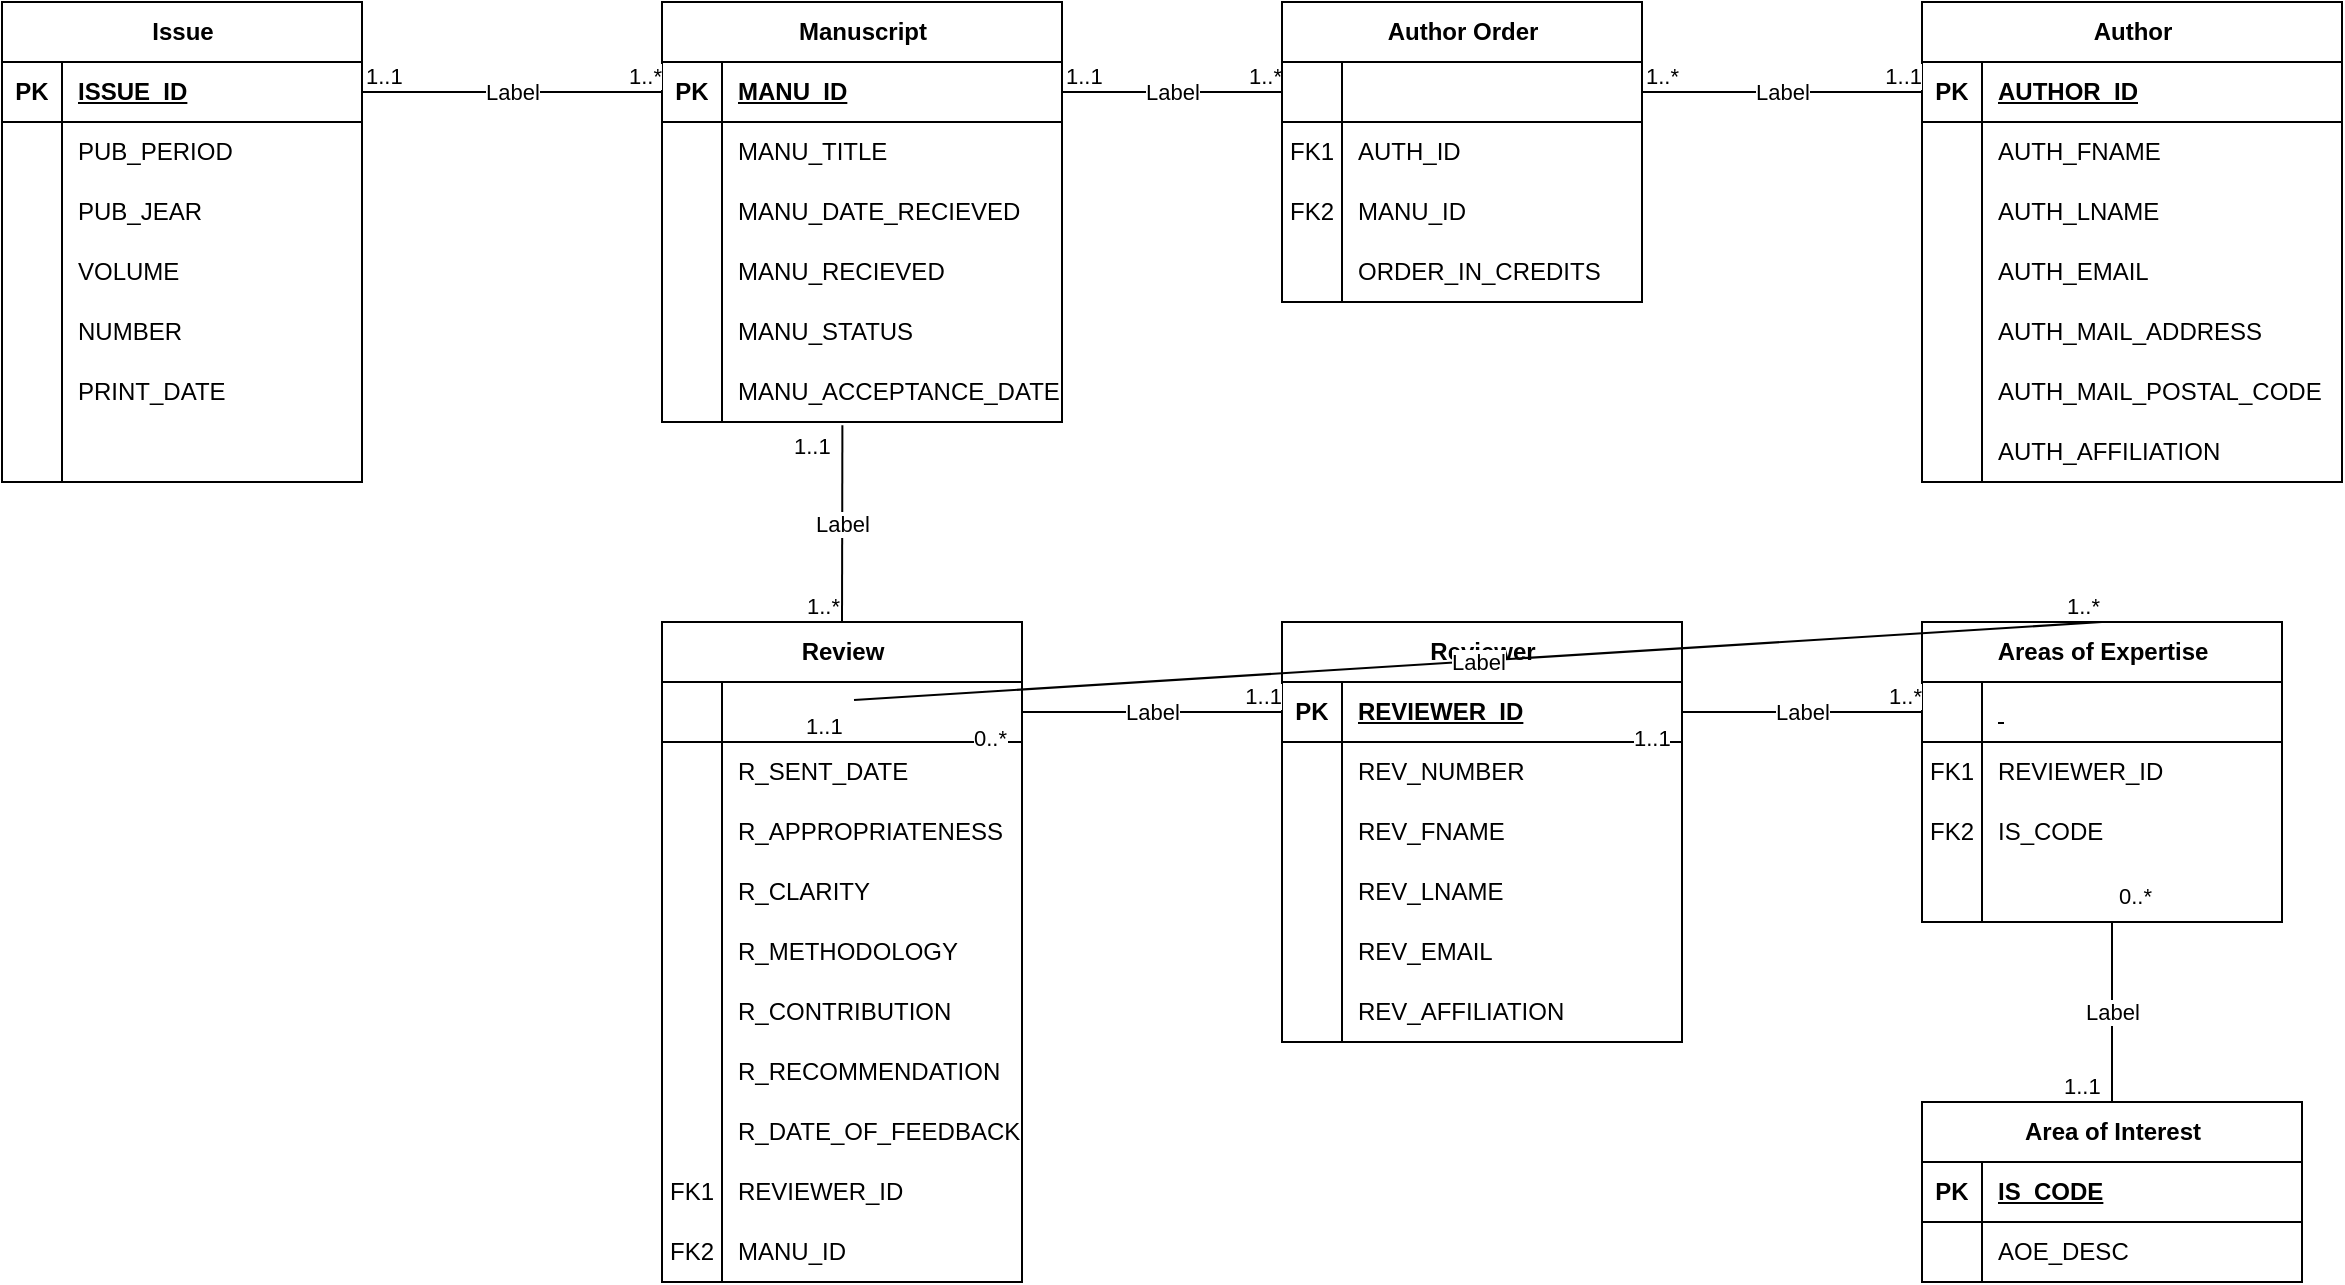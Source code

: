 <mxfile version="26.1.0">
  <diagram name="Page-1" id="kIOpSv5KcXJlwnvl98vA">
    <mxGraphModel dx="2764" dy="1142" grid="1" gridSize="10" guides="1" tooltips="1" connect="1" arrows="1" fold="1" page="1" pageScale="1" pageWidth="827" pageHeight="1169" math="0" shadow="0">
      <root>
        <mxCell id="0" />
        <mxCell id="1" parent="0" />
        <mxCell id="iVJdHyUUL9fvG7NTGz0A-1" value="" style="endArrow=none;html=1;rounded=0;exitX=1;exitY=0.5;exitDx=0;exitDy=0;startFill=0;entryX=0;entryY=0.5;entryDx=0;entryDy=0;" edge="1" parent="1" source="iVJdHyUUL9fvG7NTGz0A-6" target="iVJdHyUUL9fvG7NTGz0A-54">
          <mxGeometry relative="1" as="geometry">
            <mxPoint x="210" y="450" as="sourcePoint" />
            <mxPoint x="350" y="190" as="targetPoint" />
          </mxGeometry>
        </mxCell>
        <mxCell id="iVJdHyUUL9fvG7NTGz0A-2" value="Label" style="edgeLabel;resizable=0;html=1;;align=center;verticalAlign=middle;" connectable="0" vertex="1" parent="iVJdHyUUL9fvG7NTGz0A-1">
          <mxGeometry relative="1" as="geometry" />
        </mxCell>
        <mxCell id="iVJdHyUUL9fvG7NTGz0A-3" value="1..1" style="edgeLabel;resizable=0;html=1;;align=left;verticalAlign=bottom;" connectable="0" vertex="1" parent="iVJdHyUUL9fvG7NTGz0A-1">
          <mxGeometry x="-1" relative="1" as="geometry" />
        </mxCell>
        <mxCell id="iVJdHyUUL9fvG7NTGz0A-4" value="1..*" style="edgeLabel;resizable=0;html=1;;align=right;verticalAlign=bottom;" connectable="0" vertex="1" parent="iVJdHyUUL9fvG7NTGz0A-1">
          <mxGeometry x="1" relative="1" as="geometry" />
        </mxCell>
        <mxCell id="iVJdHyUUL9fvG7NTGz0A-5" value="Manuscript" style="shape=table;startSize=30;container=1;collapsible=1;childLayout=tableLayout;fixedRows=1;rowLines=0;fontStyle=1;align=center;resizeLast=1;html=1;" vertex="1" parent="1">
          <mxGeometry x="50" y="10" width="200" height="210" as="geometry" />
        </mxCell>
        <mxCell id="iVJdHyUUL9fvG7NTGz0A-6" value="" style="shape=tableRow;horizontal=0;startSize=0;swimlaneHead=0;swimlaneBody=0;fillColor=none;collapsible=0;dropTarget=0;points=[[0,0.5],[1,0.5]];portConstraint=eastwest;top=0;left=0;right=0;bottom=1;" vertex="1" parent="iVJdHyUUL9fvG7NTGz0A-5">
          <mxGeometry y="30" width="200" height="30" as="geometry" />
        </mxCell>
        <mxCell id="iVJdHyUUL9fvG7NTGz0A-7" value="PK" style="shape=partialRectangle;connectable=0;fillColor=none;top=0;left=0;bottom=0;right=0;fontStyle=1;overflow=hidden;whiteSpace=wrap;html=1;" vertex="1" parent="iVJdHyUUL9fvG7NTGz0A-6">
          <mxGeometry width="30" height="30" as="geometry">
            <mxRectangle width="30" height="30" as="alternateBounds" />
          </mxGeometry>
        </mxCell>
        <mxCell id="iVJdHyUUL9fvG7NTGz0A-8" value="MANU_ID" style="shape=partialRectangle;connectable=0;fillColor=none;top=0;left=0;bottom=0;right=0;align=left;spacingLeft=6;fontStyle=5;overflow=hidden;whiteSpace=wrap;html=1;" vertex="1" parent="iVJdHyUUL9fvG7NTGz0A-6">
          <mxGeometry x="30" width="170" height="30" as="geometry">
            <mxRectangle width="170" height="30" as="alternateBounds" />
          </mxGeometry>
        </mxCell>
        <mxCell id="iVJdHyUUL9fvG7NTGz0A-9" value="" style="shape=tableRow;horizontal=0;startSize=0;swimlaneHead=0;swimlaneBody=0;fillColor=none;collapsible=0;dropTarget=0;points=[[0,0.5],[1,0.5]];portConstraint=eastwest;top=0;left=0;right=0;bottom=0;" vertex="1" parent="iVJdHyUUL9fvG7NTGz0A-5">
          <mxGeometry y="60" width="200" height="30" as="geometry" />
        </mxCell>
        <mxCell id="iVJdHyUUL9fvG7NTGz0A-10" value="" style="shape=partialRectangle;connectable=0;fillColor=none;top=0;left=0;bottom=0;right=0;editable=1;overflow=hidden;whiteSpace=wrap;html=1;" vertex="1" parent="iVJdHyUUL9fvG7NTGz0A-9">
          <mxGeometry width="30" height="30" as="geometry">
            <mxRectangle width="30" height="30" as="alternateBounds" />
          </mxGeometry>
        </mxCell>
        <mxCell id="iVJdHyUUL9fvG7NTGz0A-11" value="MANU_TITLE" style="shape=partialRectangle;connectable=0;fillColor=none;top=0;left=0;bottom=0;right=0;align=left;spacingLeft=6;overflow=hidden;whiteSpace=wrap;html=1;" vertex="1" parent="iVJdHyUUL9fvG7NTGz0A-9">
          <mxGeometry x="30" width="170" height="30" as="geometry">
            <mxRectangle width="170" height="30" as="alternateBounds" />
          </mxGeometry>
        </mxCell>
        <mxCell id="iVJdHyUUL9fvG7NTGz0A-12" value="" style="shape=tableRow;horizontal=0;startSize=0;swimlaneHead=0;swimlaneBody=0;fillColor=none;collapsible=0;dropTarget=0;points=[[0,0.5],[1,0.5]];portConstraint=eastwest;top=0;left=0;right=0;bottom=0;" vertex="1" parent="iVJdHyUUL9fvG7NTGz0A-5">
          <mxGeometry y="90" width="200" height="30" as="geometry" />
        </mxCell>
        <mxCell id="iVJdHyUUL9fvG7NTGz0A-13" value="" style="shape=partialRectangle;connectable=0;fillColor=none;top=0;left=0;bottom=0;right=0;editable=1;overflow=hidden;whiteSpace=wrap;html=1;" vertex="1" parent="iVJdHyUUL9fvG7NTGz0A-12">
          <mxGeometry width="30" height="30" as="geometry">
            <mxRectangle width="30" height="30" as="alternateBounds" />
          </mxGeometry>
        </mxCell>
        <mxCell id="iVJdHyUUL9fvG7NTGz0A-14" value="MANU_DATE_RECIEVED" style="shape=partialRectangle;connectable=0;fillColor=none;top=0;left=0;bottom=0;right=0;align=left;spacingLeft=6;overflow=hidden;whiteSpace=wrap;html=1;" vertex="1" parent="iVJdHyUUL9fvG7NTGz0A-12">
          <mxGeometry x="30" width="170" height="30" as="geometry">
            <mxRectangle width="170" height="30" as="alternateBounds" />
          </mxGeometry>
        </mxCell>
        <mxCell id="iVJdHyUUL9fvG7NTGz0A-15" value="" style="shape=tableRow;horizontal=0;startSize=0;swimlaneHead=0;swimlaneBody=0;fillColor=none;collapsible=0;dropTarget=0;points=[[0,0.5],[1,0.5]];portConstraint=eastwest;top=0;left=0;right=0;bottom=0;" vertex="1" parent="iVJdHyUUL9fvG7NTGz0A-5">
          <mxGeometry y="120" width="200" height="30" as="geometry" />
        </mxCell>
        <mxCell id="iVJdHyUUL9fvG7NTGz0A-16" value="" style="shape=partialRectangle;connectable=0;fillColor=none;top=0;left=0;bottom=0;right=0;editable=1;overflow=hidden;whiteSpace=wrap;html=1;" vertex="1" parent="iVJdHyUUL9fvG7NTGz0A-15">
          <mxGeometry width="30" height="30" as="geometry">
            <mxRectangle width="30" height="30" as="alternateBounds" />
          </mxGeometry>
        </mxCell>
        <mxCell id="iVJdHyUUL9fvG7NTGz0A-17" value="MANU_RECIEVED" style="shape=partialRectangle;connectable=0;fillColor=none;top=0;left=0;bottom=0;right=0;align=left;spacingLeft=6;overflow=hidden;whiteSpace=wrap;html=1;" vertex="1" parent="iVJdHyUUL9fvG7NTGz0A-15">
          <mxGeometry x="30" width="170" height="30" as="geometry">
            <mxRectangle width="170" height="30" as="alternateBounds" />
          </mxGeometry>
        </mxCell>
        <mxCell id="iVJdHyUUL9fvG7NTGz0A-44" style="shape=tableRow;horizontal=0;startSize=0;swimlaneHead=0;swimlaneBody=0;fillColor=none;collapsible=0;dropTarget=0;points=[[0,0.5],[1,0.5]];portConstraint=eastwest;top=0;left=0;right=0;bottom=0;" vertex="1" parent="iVJdHyUUL9fvG7NTGz0A-5">
          <mxGeometry y="150" width="200" height="30" as="geometry" />
        </mxCell>
        <mxCell id="iVJdHyUUL9fvG7NTGz0A-45" style="shape=partialRectangle;connectable=0;fillColor=none;top=0;left=0;bottom=0;right=0;editable=1;overflow=hidden;whiteSpace=wrap;html=1;" vertex="1" parent="iVJdHyUUL9fvG7NTGz0A-44">
          <mxGeometry width="30" height="30" as="geometry">
            <mxRectangle width="30" height="30" as="alternateBounds" />
          </mxGeometry>
        </mxCell>
        <mxCell id="iVJdHyUUL9fvG7NTGz0A-46" value="MANU_STATUS" style="shape=partialRectangle;connectable=0;fillColor=none;top=0;left=0;bottom=0;right=0;align=left;spacingLeft=6;overflow=hidden;whiteSpace=wrap;html=1;" vertex="1" parent="iVJdHyUUL9fvG7NTGz0A-44">
          <mxGeometry x="30" width="170" height="30" as="geometry">
            <mxRectangle width="170" height="30" as="alternateBounds" />
          </mxGeometry>
        </mxCell>
        <mxCell id="iVJdHyUUL9fvG7NTGz0A-158" style="shape=tableRow;horizontal=0;startSize=0;swimlaneHead=0;swimlaneBody=0;fillColor=none;collapsible=0;dropTarget=0;points=[[0,0.5],[1,0.5]];portConstraint=eastwest;top=0;left=0;right=0;bottom=0;" vertex="1" parent="iVJdHyUUL9fvG7NTGz0A-5">
          <mxGeometry y="180" width="200" height="30" as="geometry" />
        </mxCell>
        <mxCell id="iVJdHyUUL9fvG7NTGz0A-159" style="shape=partialRectangle;connectable=0;fillColor=none;top=0;left=0;bottom=0;right=0;editable=1;overflow=hidden;whiteSpace=wrap;html=1;" vertex="1" parent="iVJdHyUUL9fvG7NTGz0A-158">
          <mxGeometry width="30" height="30" as="geometry">
            <mxRectangle width="30" height="30" as="alternateBounds" />
          </mxGeometry>
        </mxCell>
        <mxCell id="iVJdHyUUL9fvG7NTGz0A-160" value="MANU_ACCEPTANCE_DATE" style="shape=partialRectangle;connectable=0;fillColor=none;top=0;left=0;bottom=0;right=0;align=left;spacingLeft=6;overflow=hidden;whiteSpace=wrap;html=1;" vertex="1" parent="iVJdHyUUL9fvG7NTGz0A-158">
          <mxGeometry x="30" width="170" height="30" as="geometry">
            <mxRectangle width="170" height="30" as="alternateBounds" />
          </mxGeometry>
        </mxCell>
        <mxCell id="iVJdHyUUL9fvG7NTGz0A-18" value="Author" style="shape=table;startSize=30;container=1;collapsible=1;childLayout=tableLayout;fixedRows=1;rowLines=0;fontStyle=1;align=center;resizeLast=1;html=1;" vertex="1" parent="1">
          <mxGeometry x="680" y="10" width="210" height="240" as="geometry" />
        </mxCell>
        <mxCell id="iVJdHyUUL9fvG7NTGz0A-19" value="" style="shape=tableRow;horizontal=0;startSize=0;swimlaneHead=0;swimlaneBody=0;fillColor=none;collapsible=0;dropTarget=0;points=[[0,0.5],[1,0.5]];portConstraint=eastwest;top=0;left=0;right=0;bottom=1;" vertex="1" parent="iVJdHyUUL9fvG7NTGz0A-18">
          <mxGeometry y="30" width="210" height="30" as="geometry" />
        </mxCell>
        <mxCell id="iVJdHyUUL9fvG7NTGz0A-20" value="PK" style="shape=partialRectangle;connectable=0;fillColor=none;top=0;left=0;bottom=0;right=0;fontStyle=1;overflow=hidden;whiteSpace=wrap;html=1;" vertex="1" parent="iVJdHyUUL9fvG7NTGz0A-19">
          <mxGeometry width="30" height="30" as="geometry">
            <mxRectangle width="30" height="30" as="alternateBounds" />
          </mxGeometry>
        </mxCell>
        <mxCell id="iVJdHyUUL9fvG7NTGz0A-21" value="AUTHOR_ID" style="shape=partialRectangle;connectable=0;fillColor=none;top=0;left=0;bottom=0;right=0;align=left;spacingLeft=6;fontStyle=5;overflow=hidden;whiteSpace=wrap;html=1;" vertex="1" parent="iVJdHyUUL9fvG7NTGz0A-19">
          <mxGeometry x="30" width="180" height="30" as="geometry">
            <mxRectangle width="180" height="30" as="alternateBounds" />
          </mxGeometry>
        </mxCell>
        <mxCell id="iVJdHyUUL9fvG7NTGz0A-22" value="" style="shape=tableRow;horizontal=0;startSize=0;swimlaneHead=0;swimlaneBody=0;fillColor=none;collapsible=0;dropTarget=0;points=[[0,0.5],[1,0.5]];portConstraint=eastwest;top=0;left=0;right=0;bottom=0;" vertex="1" parent="iVJdHyUUL9fvG7NTGz0A-18">
          <mxGeometry y="60" width="210" height="30" as="geometry" />
        </mxCell>
        <mxCell id="iVJdHyUUL9fvG7NTGz0A-23" value="" style="shape=partialRectangle;connectable=0;fillColor=none;top=0;left=0;bottom=0;right=0;editable=1;overflow=hidden;whiteSpace=wrap;html=1;" vertex="1" parent="iVJdHyUUL9fvG7NTGz0A-22">
          <mxGeometry width="30" height="30" as="geometry">
            <mxRectangle width="30" height="30" as="alternateBounds" />
          </mxGeometry>
        </mxCell>
        <mxCell id="iVJdHyUUL9fvG7NTGz0A-24" value="AUTH_FNAME" style="shape=partialRectangle;connectable=0;fillColor=none;top=0;left=0;bottom=0;right=0;align=left;spacingLeft=6;overflow=hidden;whiteSpace=wrap;html=1;" vertex="1" parent="iVJdHyUUL9fvG7NTGz0A-22">
          <mxGeometry x="30" width="180" height="30" as="geometry">
            <mxRectangle width="180" height="30" as="alternateBounds" />
          </mxGeometry>
        </mxCell>
        <mxCell id="iVJdHyUUL9fvG7NTGz0A-25" value="" style="shape=tableRow;horizontal=0;startSize=0;swimlaneHead=0;swimlaneBody=0;fillColor=none;collapsible=0;dropTarget=0;points=[[0,0.5],[1,0.5]];portConstraint=eastwest;top=0;left=0;right=0;bottom=0;" vertex="1" parent="iVJdHyUUL9fvG7NTGz0A-18">
          <mxGeometry y="90" width="210" height="30" as="geometry" />
        </mxCell>
        <mxCell id="iVJdHyUUL9fvG7NTGz0A-26" value="" style="shape=partialRectangle;connectable=0;fillColor=none;top=0;left=0;bottom=0;right=0;editable=1;overflow=hidden;whiteSpace=wrap;html=1;" vertex="1" parent="iVJdHyUUL9fvG7NTGz0A-25">
          <mxGeometry width="30" height="30" as="geometry">
            <mxRectangle width="30" height="30" as="alternateBounds" />
          </mxGeometry>
        </mxCell>
        <mxCell id="iVJdHyUUL9fvG7NTGz0A-27" value="AUTH_LNAME" style="shape=partialRectangle;connectable=0;fillColor=none;top=0;left=0;bottom=0;right=0;align=left;spacingLeft=6;overflow=hidden;whiteSpace=wrap;html=1;" vertex="1" parent="iVJdHyUUL9fvG7NTGz0A-25">
          <mxGeometry x="30" width="180" height="30" as="geometry">
            <mxRectangle width="180" height="30" as="alternateBounds" />
          </mxGeometry>
        </mxCell>
        <mxCell id="iVJdHyUUL9fvG7NTGz0A-28" value="" style="shape=tableRow;horizontal=0;startSize=0;swimlaneHead=0;swimlaneBody=0;fillColor=none;collapsible=0;dropTarget=0;points=[[0,0.5],[1,0.5]];portConstraint=eastwest;top=0;left=0;right=0;bottom=0;" vertex="1" parent="iVJdHyUUL9fvG7NTGz0A-18">
          <mxGeometry y="120" width="210" height="30" as="geometry" />
        </mxCell>
        <mxCell id="iVJdHyUUL9fvG7NTGz0A-29" value="" style="shape=partialRectangle;connectable=0;fillColor=none;top=0;left=0;bottom=0;right=0;editable=1;overflow=hidden;whiteSpace=wrap;html=1;" vertex="1" parent="iVJdHyUUL9fvG7NTGz0A-28">
          <mxGeometry width="30" height="30" as="geometry">
            <mxRectangle width="30" height="30" as="alternateBounds" />
          </mxGeometry>
        </mxCell>
        <mxCell id="iVJdHyUUL9fvG7NTGz0A-30" value="AUTH_EMAIL" style="shape=partialRectangle;connectable=0;fillColor=none;top=0;left=0;bottom=0;right=0;align=left;spacingLeft=6;overflow=hidden;whiteSpace=wrap;html=1;" vertex="1" parent="iVJdHyUUL9fvG7NTGz0A-28">
          <mxGeometry x="30" width="180" height="30" as="geometry">
            <mxRectangle width="180" height="30" as="alternateBounds" />
          </mxGeometry>
        </mxCell>
        <mxCell id="iVJdHyUUL9fvG7NTGz0A-32" style="shape=tableRow;horizontal=0;startSize=0;swimlaneHead=0;swimlaneBody=0;fillColor=none;collapsible=0;dropTarget=0;points=[[0,0.5],[1,0.5]];portConstraint=eastwest;top=0;left=0;right=0;bottom=0;" vertex="1" parent="iVJdHyUUL9fvG7NTGz0A-18">
          <mxGeometry y="150" width="210" height="30" as="geometry" />
        </mxCell>
        <mxCell id="iVJdHyUUL9fvG7NTGz0A-33" style="shape=partialRectangle;connectable=0;fillColor=none;top=0;left=0;bottom=0;right=0;editable=1;overflow=hidden;whiteSpace=wrap;html=1;" vertex="1" parent="iVJdHyUUL9fvG7NTGz0A-32">
          <mxGeometry width="30" height="30" as="geometry">
            <mxRectangle width="30" height="30" as="alternateBounds" />
          </mxGeometry>
        </mxCell>
        <mxCell id="iVJdHyUUL9fvG7NTGz0A-34" value="AUTH_MAIL_ADDRESS" style="shape=partialRectangle;connectable=0;fillColor=none;top=0;left=0;bottom=0;right=0;align=left;spacingLeft=6;overflow=hidden;whiteSpace=wrap;html=1;" vertex="1" parent="iVJdHyUUL9fvG7NTGz0A-32">
          <mxGeometry x="30" width="180" height="30" as="geometry">
            <mxRectangle width="180" height="30" as="alternateBounds" />
          </mxGeometry>
        </mxCell>
        <mxCell id="iVJdHyUUL9fvG7NTGz0A-35" style="shape=tableRow;horizontal=0;startSize=0;swimlaneHead=0;swimlaneBody=0;fillColor=none;collapsible=0;dropTarget=0;points=[[0,0.5],[1,0.5]];portConstraint=eastwest;top=0;left=0;right=0;bottom=0;" vertex="1" parent="iVJdHyUUL9fvG7NTGz0A-18">
          <mxGeometry y="180" width="210" height="30" as="geometry" />
        </mxCell>
        <mxCell id="iVJdHyUUL9fvG7NTGz0A-36" style="shape=partialRectangle;connectable=0;fillColor=none;top=0;left=0;bottom=0;right=0;editable=1;overflow=hidden;whiteSpace=wrap;html=1;" vertex="1" parent="iVJdHyUUL9fvG7NTGz0A-35">
          <mxGeometry width="30" height="30" as="geometry">
            <mxRectangle width="30" height="30" as="alternateBounds" />
          </mxGeometry>
        </mxCell>
        <mxCell id="iVJdHyUUL9fvG7NTGz0A-37" value="AUTH_MAIL_POSTAL_CODE" style="shape=partialRectangle;connectable=0;fillColor=none;top=0;left=0;bottom=0;right=0;align=left;spacingLeft=6;overflow=hidden;whiteSpace=wrap;html=1;" vertex="1" parent="iVJdHyUUL9fvG7NTGz0A-35">
          <mxGeometry x="30" width="180" height="30" as="geometry">
            <mxRectangle width="180" height="30" as="alternateBounds" />
          </mxGeometry>
        </mxCell>
        <mxCell id="iVJdHyUUL9fvG7NTGz0A-38" style="shape=tableRow;horizontal=0;startSize=0;swimlaneHead=0;swimlaneBody=0;fillColor=none;collapsible=0;dropTarget=0;points=[[0,0.5],[1,0.5]];portConstraint=eastwest;top=0;left=0;right=0;bottom=0;" vertex="1" parent="iVJdHyUUL9fvG7NTGz0A-18">
          <mxGeometry y="210" width="210" height="30" as="geometry" />
        </mxCell>
        <mxCell id="iVJdHyUUL9fvG7NTGz0A-39" style="shape=partialRectangle;connectable=0;fillColor=none;top=0;left=0;bottom=0;right=0;editable=1;overflow=hidden;whiteSpace=wrap;html=1;" vertex="1" parent="iVJdHyUUL9fvG7NTGz0A-38">
          <mxGeometry width="30" height="30" as="geometry">
            <mxRectangle width="30" height="30" as="alternateBounds" />
          </mxGeometry>
        </mxCell>
        <mxCell id="iVJdHyUUL9fvG7NTGz0A-40" value="AUTH_AFFILIATION" style="shape=partialRectangle;connectable=0;fillColor=none;top=0;left=0;bottom=0;right=0;align=left;spacingLeft=6;overflow=hidden;whiteSpace=wrap;html=1;" vertex="1" parent="iVJdHyUUL9fvG7NTGz0A-38">
          <mxGeometry x="30" width="180" height="30" as="geometry">
            <mxRectangle width="180" height="30" as="alternateBounds" />
          </mxGeometry>
        </mxCell>
        <mxCell id="iVJdHyUUL9fvG7NTGz0A-53" value="Author Order" style="shape=table;startSize=30;container=1;collapsible=1;childLayout=tableLayout;fixedRows=1;rowLines=0;fontStyle=1;align=center;resizeLast=1;html=1;" vertex="1" parent="1">
          <mxGeometry x="360" y="10" width="180" height="150" as="geometry" />
        </mxCell>
        <mxCell id="iVJdHyUUL9fvG7NTGz0A-54" value="" style="shape=tableRow;horizontal=0;startSize=0;swimlaneHead=0;swimlaneBody=0;fillColor=none;collapsible=0;dropTarget=0;points=[[0,0.5],[1,0.5]];portConstraint=eastwest;top=0;left=0;right=0;bottom=1;" vertex="1" parent="iVJdHyUUL9fvG7NTGz0A-53">
          <mxGeometry y="30" width="180" height="30" as="geometry" />
        </mxCell>
        <mxCell id="iVJdHyUUL9fvG7NTGz0A-55" value="&amp;nbsp;" style="shape=partialRectangle;connectable=0;fillColor=none;top=0;left=0;bottom=0;right=0;fontStyle=1;overflow=hidden;whiteSpace=wrap;html=1;" vertex="1" parent="iVJdHyUUL9fvG7NTGz0A-54">
          <mxGeometry width="30" height="30" as="geometry">
            <mxRectangle width="30" height="30" as="alternateBounds" />
          </mxGeometry>
        </mxCell>
        <mxCell id="iVJdHyUUL9fvG7NTGz0A-56" value="" style="shape=partialRectangle;connectable=0;fillColor=none;top=0;left=0;bottom=0;right=0;align=left;spacingLeft=6;fontStyle=5;overflow=hidden;whiteSpace=wrap;html=1;" vertex="1" parent="iVJdHyUUL9fvG7NTGz0A-54">
          <mxGeometry x="30" width="150" height="30" as="geometry">
            <mxRectangle width="150" height="30" as="alternateBounds" />
          </mxGeometry>
        </mxCell>
        <mxCell id="iVJdHyUUL9fvG7NTGz0A-57" value="" style="shape=tableRow;horizontal=0;startSize=0;swimlaneHead=0;swimlaneBody=0;fillColor=none;collapsible=0;dropTarget=0;points=[[0,0.5],[1,0.5]];portConstraint=eastwest;top=0;left=0;right=0;bottom=0;" vertex="1" parent="iVJdHyUUL9fvG7NTGz0A-53">
          <mxGeometry y="60" width="180" height="30" as="geometry" />
        </mxCell>
        <mxCell id="iVJdHyUUL9fvG7NTGz0A-58" value="FK1" style="shape=partialRectangle;connectable=0;fillColor=none;top=0;left=0;bottom=0;right=0;editable=1;overflow=hidden;whiteSpace=wrap;html=1;" vertex="1" parent="iVJdHyUUL9fvG7NTGz0A-57">
          <mxGeometry width="30" height="30" as="geometry">
            <mxRectangle width="30" height="30" as="alternateBounds" />
          </mxGeometry>
        </mxCell>
        <mxCell id="iVJdHyUUL9fvG7NTGz0A-59" value="AUTH_ID" style="shape=partialRectangle;connectable=0;fillColor=none;top=0;left=0;bottom=0;right=0;align=left;spacingLeft=6;overflow=hidden;whiteSpace=wrap;html=1;" vertex="1" parent="iVJdHyUUL9fvG7NTGz0A-57">
          <mxGeometry x="30" width="150" height="30" as="geometry">
            <mxRectangle width="150" height="30" as="alternateBounds" />
          </mxGeometry>
        </mxCell>
        <mxCell id="iVJdHyUUL9fvG7NTGz0A-60" value="" style="shape=tableRow;horizontal=0;startSize=0;swimlaneHead=0;swimlaneBody=0;fillColor=none;collapsible=0;dropTarget=0;points=[[0,0.5],[1,0.5]];portConstraint=eastwest;top=0;left=0;right=0;bottom=0;" vertex="1" parent="iVJdHyUUL9fvG7NTGz0A-53">
          <mxGeometry y="90" width="180" height="30" as="geometry" />
        </mxCell>
        <mxCell id="iVJdHyUUL9fvG7NTGz0A-61" value="FK2" style="shape=partialRectangle;connectable=0;fillColor=none;top=0;left=0;bottom=0;right=0;editable=1;overflow=hidden;whiteSpace=wrap;html=1;" vertex="1" parent="iVJdHyUUL9fvG7NTGz0A-60">
          <mxGeometry width="30" height="30" as="geometry">
            <mxRectangle width="30" height="30" as="alternateBounds" />
          </mxGeometry>
        </mxCell>
        <mxCell id="iVJdHyUUL9fvG7NTGz0A-62" value="MANU_ID" style="shape=partialRectangle;connectable=0;fillColor=none;top=0;left=0;bottom=0;right=0;align=left;spacingLeft=6;overflow=hidden;whiteSpace=wrap;html=1;" vertex="1" parent="iVJdHyUUL9fvG7NTGz0A-60">
          <mxGeometry x="30" width="150" height="30" as="geometry">
            <mxRectangle width="150" height="30" as="alternateBounds" />
          </mxGeometry>
        </mxCell>
        <mxCell id="iVJdHyUUL9fvG7NTGz0A-63" value="" style="shape=tableRow;horizontal=0;startSize=0;swimlaneHead=0;swimlaneBody=0;fillColor=none;collapsible=0;dropTarget=0;points=[[0,0.5],[1,0.5]];portConstraint=eastwest;top=0;left=0;right=0;bottom=0;" vertex="1" parent="iVJdHyUUL9fvG7NTGz0A-53">
          <mxGeometry y="120" width="180" height="30" as="geometry" />
        </mxCell>
        <mxCell id="iVJdHyUUL9fvG7NTGz0A-64" value="" style="shape=partialRectangle;connectable=0;fillColor=none;top=0;left=0;bottom=0;right=0;editable=1;overflow=hidden;whiteSpace=wrap;html=1;" vertex="1" parent="iVJdHyUUL9fvG7NTGz0A-63">
          <mxGeometry width="30" height="30" as="geometry">
            <mxRectangle width="30" height="30" as="alternateBounds" />
          </mxGeometry>
        </mxCell>
        <mxCell id="iVJdHyUUL9fvG7NTGz0A-65" value="ORDER_IN_CREDITS" style="shape=partialRectangle;connectable=0;fillColor=none;top=0;left=0;bottom=0;right=0;align=left;spacingLeft=6;overflow=hidden;whiteSpace=wrap;html=1;" vertex="1" parent="iVJdHyUUL9fvG7NTGz0A-63">
          <mxGeometry x="30" width="150" height="30" as="geometry">
            <mxRectangle width="150" height="30" as="alternateBounds" />
          </mxGeometry>
        </mxCell>
        <mxCell id="iVJdHyUUL9fvG7NTGz0A-69" value="" style="endArrow=none;html=1;rounded=0;exitX=1;exitY=0.5;exitDx=0;exitDy=0;startFill=0;entryX=0;entryY=0.5;entryDx=0;entryDy=0;" edge="1" parent="1" source="iVJdHyUUL9fvG7NTGz0A-54" target="iVJdHyUUL9fvG7NTGz0A-19">
          <mxGeometry relative="1" as="geometry">
            <mxPoint x="240" y="194" as="sourcePoint" />
            <mxPoint x="380" y="194" as="targetPoint" />
          </mxGeometry>
        </mxCell>
        <mxCell id="iVJdHyUUL9fvG7NTGz0A-70" value="Label" style="edgeLabel;resizable=0;html=1;;align=center;verticalAlign=middle;" connectable="0" vertex="1" parent="iVJdHyUUL9fvG7NTGz0A-69">
          <mxGeometry relative="1" as="geometry" />
        </mxCell>
        <mxCell id="iVJdHyUUL9fvG7NTGz0A-71" value="1..*" style="edgeLabel;resizable=0;html=1;;align=left;verticalAlign=bottom;" connectable="0" vertex="1" parent="iVJdHyUUL9fvG7NTGz0A-69">
          <mxGeometry x="-1" relative="1" as="geometry" />
        </mxCell>
        <mxCell id="iVJdHyUUL9fvG7NTGz0A-72" value="1..1" style="edgeLabel;resizable=0;html=1;;align=right;verticalAlign=bottom;" connectable="0" vertex="1" parent="iVJdHyUUL9fvG7NTGz0A-69">
          <mxGeometry x="1" relative="1" as="geometry" />
        </mxCell>
        <mxCell id="iVJdHyUUL9fvG7NTGz0A-76" value="Reviewer" style="shape=table;startSize=30;container=1;collapsible=1;childLayout=tableLayout;fixedRows=1;rowLines=0;fontStyle=1;align=center;resizeLast=1;html=1;" vertex="1" parent="1">
          <mxGeometry x="360" y="320" width="200" height="210" as="geometry" />
        </mxCell>
        <mxCell id="iVJdHyUUL9fvG7NTGz0A-77" value="" style="shape=tableRow;horizontal=0;startSize=0;swimlaneHead=0;swimlaneBody=0;fillColor=none;collapsible=0;dropTarget=0;points=[[0,0.5],[1,0.5]];portConstraint=eastwest;top=0;left=0;right=0;bottom=1;" vertex="1" parent="iVJdHyUUL9fvG7NTGz0A-76">
          <mxGeometry y="30" width="200" height="30" as="geometry" />
        </mxCell>
        <mxCell id="iVJdHyUUL9fvG7NTGz0A-78" value="PK" style="shape=partialRectangle;connectable=0;fillColor=none;top=0;left=0;bottom=0;right=0;fontStyle=1;overflow=hidden;whiteSpace=wrap;html=1;" vertex="1" parent="iVJdHyUUL9fvG7NTGz0A-77">
          <mxGeometry width="30" height="30" as="geometry">
            <mxRectangle width="30" height="30" as="alternateBounds" />
          </mxGeometry>
        </mxCell>
        <mxCell id="iVJdHyUUL9fvG7NTGz0A-79" value="REVIEWER_ID" style="shape=partialRectangle;connectable=0;fillColor=none;top=0;left=0;bottom=0;right=0;align=left;spacingLeft=6;fontStyle=5;overflow=hidden;whiteSpace=wrap;html=1;" vertex="1" parent="iVJdHyUUL9fvG7NTGz0A-77">
          <mxGeometry x="30" width="170" height="30" as="geometry">
            <mxRectangle width="170" height="30" as="alternateBounds" />
          </mxGeometry>
        </mxCell>
        <mxCell id="iVJdHyUUL9fvG7NTGz0A-80" value="" style="shape=tableRow;horizontal=0;startSize=0;swimlaneHead=0;swimlaneBody=0;fillColor=none;collapsible=0;dropTarget=0;points=[[0,0.5],[1,0.5]];portConstraint=eastwest;top=0;left=0;right=0;bottom=0;" vertex="1" parent="iVJdHyUUL9fvG7NTGz0A-76">
          <mxGeometry y="60" width="200" height="30" as="geometry" />
        </mxCell>
        <mxCell id="iVJdHyUUL9fvG7NTGz0A-81" value="" style="shape=partialRectangle;connectable=0;fillColor=none;top=0;left=0;bottom=0;right=0;editable=1;overflow=hidden;whiteSpace=wrap;html=1;" vertex="1" parent="iVJdHyUUL9fvG7NTGz0A-80">
          <mxGeometry width="30" height="30" as="geometry">
            <mxRectangle width="30" height="30" as="alternateBounds" />
          </mxGeometry>
        </mxCell>
        <mxCell id="iVJdHyUUL9fvG7NTGz0A-82" value="REV_NUMBER" style="shape=partialRectangle;connectable=0;fillColor=none;top=0;left=0;bottom=0;right=0;align=left;spacingLeft=6;overflow=hidden;whiteSpace=wrap;html=1;" vertex="1" parent="iVJdHyUUL9fvG7NTGz0A-80">
          <mxGeometry x="30" width="170" height="30" as="geometry">
            <mxRectangle width="170" height="30" as="alternateBounds" />
          </mxGeometry>
        </mxCell>
        <mxCell id="iVJdHyUUL9fvG7NTGz0A-83" value="" style="shape=tableRow;horizontal=0;startSize=0;swimlaneHead=0;swimlaneBody=0;fillColor=none;collapsible=0;dropTarget=0;points=[[0,0.5],[1,0.5]];portConstraint=eastwest;top=0;left=0;right=0;bottom=0;" vertex="1" parent="iVJdHyUUL9fvG7NTGz0A-76">
          <mxGeometry y="90" width="200" height="30" as="geometry" />
        </mxCell>
        <mxCell id="iVJdHyUUL9fvG7NTGz0A-84" value="" style="shape=partialRectangle;connectable=0;fillColor=none;top=0;left=0;bottom=0;right=0;editable=1;overflow=hidden;whiteSpace=wrap;html=1;" vertex="1" parent="iVJdHyUUL9fvG7NTGz0A-83">
          <mxGeometry width="30" height="30" as="geometry">
            <mxRectangle width="30" height="30" as="alternateBounds" />
          </mxGeometry>
        </mxCell>
        <mxCell id="iVJdHyUUL9fvG7NTGz0A-85" value="REV_FNAME" style="shape=partialRectangle;connectable=0;fillColor=none;top=0;left=0;bottom=0;right=0;align=left;spacingLeft=6;overflow=hidden;whiteSpace=wrap;html=1;" vertex="1" parent="iVJdHyUUL9fvG7NTGz0A-83">
          <mxGeometry x="30" width="170" height="30" as="geometry">
            <mxRectangle width="170" height="30" as="alternateBounds" />
          </mxGeometry>
        </mxCell>
        <mxCell id="iVJdHyUUL9fvG7NTGz0A-86" value="" style="shape=tableRow;horizontal=0;startSize=0;swimlaneHead=0;swimlaneBody=0;fillColor=none;collapsible=0;dropTarget=0;points=[[0,0.5],[1,0.5]];portConstraint=eastwest;top=0;left=0;right=0;bottom=0;" vertex="1" parent="iVJdHyUUL9fvG7NTGz0A-76">
          <mxGeometry y="120" width="200" height="30" as="geometry" />
        </mxCell>
        <mxCell id="iVJdHyUUL9fvG7NTGz0A-87" value="" style="shape=partialRectangle;connectable=0;fillColor=none;top=0;left=0;bottom=0;right=0;editable=1;overflow=hidden;whiteSpace=wrap;html=1;" vertex="1" parent="iVJdHyUUL9fvG7NTGz0A-86">
          <mxGeometry width="30" height="30" as="geometry">
            <mxRectangle width="30" height="30" as="alternateBounds" />
          </mxGeometry>
        </mxCell>
        <mxCell id="iVJdHyUUL9fvG7NTGz0A-88" value="REV_LNAME" style="shape=partialRectangle;connectable=0;fillColor=none;top=0;left=0;bottom=0;right=0;align=left;spacingLeft=6;overflow=hidden;whiteSpace=wrap;html=1;" vertex="1" parent="iVJdHyUUL9fvG7NTGz0A-86">
          <mxGeometry x="30" width="170" height="30" as="geometry">
            <mxRectangle width="170" height="30" as="alternateBounds" />
          </mxGeometry>
        </mxCell>
        <mxCell id="iVJdHyUUL9fvG7NTGz0A-93" style="shape=tableRow;horizontal=0;startSize=0;swimlaneHead=0;swimlaneBody=0;fillColor=none;collapsible=0;dropTarget=0;points=[[0,0.5],[1,0.5]];portConstraint=eastwest;top=0;left=0;right=0;bottom=0;" vertex="1" parent="iVJdHyUUL9fvG7NTGz0A-76">
          <mxGeometry y="150" width="200" height="30" as="geometry" />
        </mxCell>
        <mxCell id="iVJdHyUUL9fvG7NTGz0A-94" style="shape=partialRectangle;connectable=0;fillColor=none;top=0;left=0;bottom=0;right=0;editable=1;overflow=hidden;whiteSpace=wrap;html=1;" vertex="1" parent="iVJdHyUUL9fvG7NTGz0A-93">
          <mxGeometry width="30" height="30" as="geometry">
            <mxRectangle width="30" height="30" as="alternateBounds" />
          </mxGeometry>
        </mxCell>
        <mxCell id="iVJdHyUUL9fvG7NTGz0A-95" value="REV_EMAIL" style="shape=partialRectangle;connectable=0;fillColor=none;top=0;left=0;bottom=0;right=0;align=left;spacingLeft=6;overflow=hidden;whiteSpace=wrap;html=1;" vertex="1" parent="iVJdHyUUL9fvG7NTGz0A-93">
          <mxGeometry x="30" width="170" height="30" as="geometry">
            <mxRectangle width="170" height="30" as="alternateBounds" />
          </mxGeometry>
        </mxCell>
        <mxCell id="iVJdHyUUL9fvG7NTGz0A-96" style="shape=tableRow;horizontal=0;startSize=0;swimlaneHead=0;swimlaneBody=0;fillColor=none;collapsible=0;dropTarget=0;points=[[0,0.5],[1,0.5]];portConstraint=eastwest;top=0;left=0;right=0;bottom=0;" vertex="1" parent="iVJdHyUUL9fvG7NTGz0A-76">
          <mxGeometry y="180" width="200" height="30" as="geometry" />
        </mxCell>
        <mxCell id="iVJdHyUUL9fvG7NTGz0A-97" style="shape=partialRectangle;connectable=0;fillColor=none;top=0;left=0;bottom=0;right=0;editable=1;overflow=hidden;whiteSpace=wrap;html=1;" vertex="1" parent="iVJdHyUUL9fvG7NTGz0A-96">
          <mxGeometry width="30" height="30" as="geometry">
            <mxRectangle width="30" height="30" as="alternateBounds" />
          </mxGeometry>
        </mxCell>
        <mxCell id="iVJdHyUUL9fvG7NTGz0A-98" value="REV_AFFILIATION" style="shape=partialRectangle;connectable=0;fillColor=none;top=0;left=0;bottom=0;right=0;align=left;spacingLeft=6;overflow=hidden;whiteSpace=wrap;html=1;" vertex="1" parent="iVJdHyUUL9fvG7NTGz0A-96">
          <mxGeometry x="30" width="170" height="30" as="geometry">
            <mxRectangle width="170" height="30" as="alternateBounds" />
          </mxGeometry>
        </mxCell>
        <mxCell id="iVJdHyUUL9fvG7NTGz0A-89" value="" style="endArrow=none;html=1;rounded=0;exitX=0.451;exitY=1.056;exitDx=0;exitDy=0;startFill=0;exitPerimeter=0;entryX=0.5;entryY=0;entryDx=0;entryDy=0;" edge="1" parent="1" source="iVJdHyUUL9fvG7NTGz0A-158" target="iVJdHyUUL9fvG7NTGz0A-136">
          <mxGeometry relative="1" as="geometry">
            <mxPoint x="240" y="194" as="sourcePoint" />
            <mxPoint x="136" y="440" as="targetPoint" />
          </mxGeometry>
        </mxCell>
        <mxCell id="iVJdHyUUL9fvG7NTGz0A-90" value="Label" style="edgeLabel;resizable=0;html=1;;align=center;verticalAlign=middle;" connectable="0" vertex="1" parent="iVJdHyUUL9fvG7NTGz0A-89">
          <mxGeometry relative="1" as="geometry" />
        </mxCell>
        <mxCell id="iVJdHyUUL9fvG7NTGz0A-91" value="1..1" style="edgeLabel;resizable=0;html=1;;align=left;verticalAlign=bottom;" connectable="0" vertex="1" parent="iVJdHyUUL9fvG7NTGz0A-89">
          <mxGeometry x="-1" relative="1" as="geometry">
            <mxPoint x="-26" y="19" as="offset" />
          </mxGeometry>
        </mxCell>
        <mxCell id="iVJdHyUUL9fvG7NTGz0A-92" value="1..*" style="edgeLabel;resizable=0;html=1;;align=right;verticalAlign=bottom;" connectable="0" vertex="1" parent="iVJdHyUUL9fvG7NTGz0A-89">
          <mxGeometry x="1" relative="1" as="geometry" />
        </mxCell>
        <mxCell id="iVJdHyUUL9fvG7NTGz0A-102" value="Area of Interest" style="shape=table;startSize=30;container=1;collapsible=1;childLayout=tableLayout;fixedRows=1;rowLines=0;fontStyle=1;align=center;resizeLast=1;html=1;" vertex="1" parent="1">
          <mxGeometry x="680" y="560" width="190" height="90" as="geometry" />
        </mxCell>
        <mxCell id="iVJdHyUUL9fvG7NTGz0A-103" value="" style="shape=tableRow;horizontal=0;startSize=0;swimlaneHead=0;swimlaneBody=0;fillColor=none;collapsible=0;dropTarget=0;points=[[0,0.5],[1,0.5]];portConstraint=eastwest;top=0;left=0;right=0;bottom=1;" vertex="1" parent="iVJdHyUUL9fvG7NTGz0A-102">
          <mxGeometry y="30" width="190" height="30" as="geometry" />
        </mxCell>
        <mxCell id="iVJdHyUUL9fvG7NTGz0A-104" value="PK" style="shape=partialRectangle;connectable=0;fillColor=none;top=0;left=0;bottom=0;right=0;fontStyle=1;overflow=hidden;whiteSpace=wrap;html=1;" vertex="1" parent="iVJdHyUUL9fvG7NTGz0A-103">
          <mxGeometry width="30" height="30" as="geometry">
            <mxRectangle width="30" height="30" as="alternateBounds" />
          </mxGeometry>
        </mxCell>
        <mxCell id="iVJdHyUUL9fvG7NTGz0A-105" value="IS_CODE" style="shape=partialRectangle;connectable=0;fillColor=none;top=0;left=0;bottom=0;right=0;align=left;spacingLeft=6;fontStyle=5;overflow=hidden;whiteSpace=wrap;html=1;" vertex="1" parent="iVJdHyUUL9fvG7NTGz0A-103">
          <mxGeometry x="30" width="160" height="30" as="geometry">
            <mxRectangle width="160" height="30" as="alternateBounds" />
          </mxGeometry>
        </mxCell>
        <mxCell id="iVJdHyUUL9fvG7NTGz0A-106" value="" style="shape=tableRow;horizontal=0;startSize=0;swimlaneHead=0;swimlaneBody=0;fillColor=none;collapsible=0;dropTarget=0;points=[[0,0.5],[1,0.5]];portConstraint=eastwest;top=0;left=0;right=0;bottom=0;" vertex="1" parent="iVJdHyUUL9fvG7NTGz0A-102">
          <mxGeometry y="60" width="190" height="30" as="geometry" />
        </mxCell>
        <mxCell id="iVJdHyUUL9fvG7NTGz0A-107" value="" style="shape=partialRectangle;connectable=0;fillColor=none;top=0;left=0;bottom=0;right=0;editable=1;overflow=hidden;whiteSpace=wrap;html=1;" vertex="1" parent="iVJdHyUUL9fvG7NTGz0A-106">
          <mxGeometry width="30" height="30" as="geometry">
            <mxRectangle width="30" height="30" as="alternateBounds" />
          </mxGeometry>
        </mxCell>
        <mxCell id="iVJdHyUUL9fvG7NTGz0A-108" value="AOE_DESC" style="shape=partialRectangle;connectable=0;fillColor=none;top=0;left=0;bottom=0;right=0;align=left;spacingLeft=6;overflow=hidden;whiteSpace=wrap;html=1;" vertex="1" parent="iVJdHyUUL9fvG7NTGz0A-106">
          <mxGeometry x="30" width="160" height="30" as="geometry">
            <mxRectangle width="160" height="30" as="alternateBounds" />
          </mxGeometry>
        </mxCell>
        <mxCell id="iVJdHyUUL9fvG7NTGz0A-115" value="Areas of Expertise" style="shape=table;startSize=30;container=1;collapsible=1;childLayout=tableLayout;fixedRows=1;rowLines=0;fontStyle=1;align=center;resizeLast=1;html=1;" vertex="1" parent="1">
          <mxGeometry x="680" y="320" width="180" height="150" as="geometry" />
        </mxCell>
        <mxCell id="iVJdHyUUL9fvG7NTGz0A-116" value="" style="shape=tableRow;horizontal=0;startSize=0;swimlaneHead=0;swimlaneBody=0;fillColor=none;collapsible=0;dropTarget=0;points=[[0,0.5],[1,0.5]];portConstraint=eastwest;top=0;left=0;right=0;bottom=1;" vertex="1" parent="iVJdHyUUL9fvG7NTGz0A-115">
          <mxGeometry y="30" width="180" height="30" as="geometry" />
        </mxCell>
        <mxCell id="iVJdHyUUL9fvG7NTGz0A-117" value="&amp;nbsp;" style="shape=partialRectangle;connectable=0;fillColor=none;top=0;left=0;bottom=0;right=0;fontStyle=1;overflow=hidden;whiteSpace=wrap;html=1;" vertex="1" parent="iVJdHyUUL9fvG7NTGz0A-116">
          <mxGeometry width="30" height="30" as="geometry">
            <mxRectangle width="30" height="30" as="alternateBounds" />
          </mxGeometry>
        </mxCell>
        <mxCell id="iVJdHyUUL9fvG7NTGz0A-118" value="&amp;nbsp;" style="shape=partialRectangle;connectable=0;fillColor=none;top=0;left=0;bottom=0;right=0;align=left;spacingLeft=6;fontStyle=5;overflow=hidden;whiteSpace=wrap;html=1;" vertex="1" parent="iVJdHyUUL9fvG7NTGz0A-116">
          <mxGeometry x="30" width="150" height="30" as="geometry">
            <mxRectangle width="150" height="30" as="alternateBounds" />
          </mxGeometry>
        </mxCell>
        <mxCell id="iVJdHyUUL9fvG7NTGz0A-119" value="" style="shape=tableRow;horizontal=0;startSize=0;swimlaneHead=0;swimlaneBody=0;fillColor=none;collapsible=0;dropTarget=0;points=[[0,0.5],[1,0.5]];portConstraint=eastwest;top=0;left=0;right=0;bottom=0;" vertex="1" parent="iVJdHyUUL9fvG7NTGz0A-115">
          <mxGeometry y="60" width="180" height="30" as="geometry" />
        </mxCell>
        <mxCell id="iVJdHyUUL9fvG7NTGz0A-120" value="FK1" style="shape=partialRectangle;connectable=0;fillColor=none;top=0;left=0;bottom=0;right=0;editable=1;overflow=hidden;whiteSpace=wrap;html=1;" vertex="1" parent="iVJdHyUUL9fvG7NTGz0A-119">
          <mxGeometry width="30" height="30" as="geometry">
            <mxRectangle width="30" height="30" as="alternateBounds" />
          </mxGeometry>
        </mxCell>
        <mxCell id="iVJdHyUUL9fvG7NTGz0A-121" value="REVIEWER_ID" style="shape=partialRectangle;connectable=0;fillColor=none;top=0;left=0;bottom=0;right=0;align=left;spacingLeft=6;overflow=hidden;whiteSpace=wrap;html=1;" vertex="1" parent="iVJdHyUUL9fvG7NTGz0A-119">
          <mxGeometry x="30" width="150" height="30" as="geometry">
            <mxRectangle width="150" height="30" as="alternateBounds" />
          </mxGeometry>
        </mxCell>
        <mxCell id="iVJdHyUUL9fvG7NTGz0A-122" value="" style="shape=tableRow;horizontal=0;startSize=0;swimlaneHead=0;swimlaneBody=0;fillColor=none;collapsible=0;dropTarget=0;points=[[0,0.5],[1,0.5]];portConstraint=eastwest;top=0;left=0;right=0;bottom=0;" vertex="1" parent="iVJdHyUUL9fvG7NTGz0A-115">
          <mxGeometry y="90" width="180" height="30" as="geometry" />
        </mxCell>
        <mxCell id="iVJdHyUUL9fvG7NTGz0A-123" value="FK2" style="shape=partialRectangle;connectable=0;fillColor=none;top=0;left=0;bottom=0;right=0;editable=1;overflow=hidden;whiteSpace=wrap;html=1;" vertex="1" parent="iVJdHyUUL9fvG7NTGz0A-122">
          <mxGeometry width="30" height="30" as="geometry">
            <mxRectangle width="30" height="30" as="alternateBounds" />
          </mxGeometry>
        </mxCell>
        <mxCell id="iVJdHyUUL9fvG7NTGz0A-124" value="IS_CODE" style="shape=partialRectangle;connectable=0;fillColor=none;top=0;left=0;bottom=0;right=0;align=left;spacingLeft=6;overflow=hidden;whiteSpace=wrap;html=1;" vertex="1" parent="iVJdHyUUL9fvG7NTGz0A-122">
          <mxGeometry x="30" width="150" height="30" as="geometry">
            <mxRectangle width="150" height="30" as="alternateBounds" />
          </mxGeometry>
        </mxCell>
        <mxCell id="iVJdHyUUL9fvG7NTGz0A-125" value="" style="shape=tableRow;horizontal=0;startSize=0;swimlaneHead=0;swimlaneBody=0;fillColor=none;collapsible=0;dropTarget=0;points=[[0,0.5],[1,0.5]];portConstraint=eastwest;top=0;left=0;right=0;bottom=0;" vertex="1" parent="iVJdHyUUL9fvG7NTGz0A-115">
          <mxGeometry y="120" width="180" height="30" as="geometry" />
        </mxCell>
        <mxCell id="iVJdHyUUL9fvG7NTGz0A-126" value="" style="shape=partialRectangle;connectable=0;fillColor=none;top=0;left=0;bottom=0;right=0;editable=1;overflow=hidden;whiteSpace=wrap;html=1;" vertex="1" parent="iVJdHyUUL9fvG7NTGz0A-125">
          <mxGeometry width="30" height="30" as="geometry">
            <mxRectangle width="30" height="30" as="alternateBounds" />
          </mxGeometry>
        </mxCell>
        <mxCell id="iVJdHyUUL9fvG7NTGz0A-127" value="&amp;nbsp;" style="shape=partialRectangle;connectable=0;fillColor=none;top=0;left=0;bottom=0;right=0;align=left;spacingLeft=6;overflow=hidden;whiteSpace=wrap;html=1;" vertex="1" parent="iVJdHyUUL9fvG7NTGz0A-125">
          <mxGeometry x="30" width="150" height="30" as="geometry">
            <mxRectangle width="150" height="30" as="alternateBounds" />
          </mxGeometry>
        </mxCell>
        <mxCell id="iVJdHyUUL9fvG7NTGz0A-128" value="" style="endArrow=none;html=1;rounded=0;exitX=0.5;exitY=0.902;exitDx=0;exitDy=0;startFill=0;entryX=0.5;entryY=0;entryDx=0;entryDy=0;exitPerimeter=0;" edge="1" parent="1" source="iVJdHyUUL9fvG7NTGz0A-99" target="iVJdHyUUL9fvG7NTGz0A-115">
          <mxGeometry relative="1" as="geometry">
            <mxPoint x="146" y="359" as="sourcePoint" />
            <mxPoint x="160" y="490" as="targetPoint" />
          </mxGeometry>
        </mxCell>
        <mxCell id="iVJdHyUUL9fvG7NTGz0A-129" value="Label" style="edgeLabel;resizable=0;html=1;;align=center;verticalAlign=middle;" connectable="0" vertex="1" parent="iVJdHyUUL9fvG7NTGz0A-128">
          <mxGeometry relative="1" as="geometry" />
        </mxCell>
        <mxCell id="iVJdHyUUL9fvG7NTGz0A-130" value="1..1" style="edgeLabel;resizable=0;html=1;;align=left;verticalAlign=bottom;" connectable="0" vertex="1" parent="iVJdHyUUL9fvG7NTGz0A-128">
          <mxGeometry x="-1" relative="1" as="geometry">
            <mxPoint x="-26" y="21" as="offset" />
          </mxGeometry>
        </mxCell>
        <mxCell id="iVJdHyUUL9fvG7NTGz0A-131" value="1..*" style="edgeLabel;resizable=0;html=1;;align=right;verticalAlign=bottom;" connectable="0" vertex="1" parent="iVJdHyUUL9fvG7NTGz0A-128">
          <mxGeometry x="1" relative="1" as="geometry" />
        </mxCell>
        <mxCell id="iVJdHyUUL9fvG7NTGz0A-132" value="" style="endArrow=none;html=1;rounded=0;exitX=0.5;exitY=0;exitDx=0;exitDy=0;startFill=0;" edge="1" parent="1" source="iVJdHyUUL9fvG7NTGz0A-102">
          <mxGeometry relative="1" as="geometry">
            <mxPoint x="160" y="727" as="sourcePoint" />
            <mxPoint x="775" y="470" as="targetPoint" />
          </mxGeometry>
        </mxCell>
        <mxCell id="iVJdHyUUL9fvG7NTGz0A-133" value="Label" style="edgeLabel;resizable=0;html=1;;align=center;verticalAlign=middle;" connectable="0" vertex="1" parent="iVJdHyUUL9fvG7NTGz0A-132">
          <mxGeometry relative="1" as="geometry" />
        </mxCell>
        <mxCell id="iVJdHyUUL9fvG7NTGz0A-134" value="1..1" style="edgeLabel;resizable=0;html=1;;align=left;verticalAlign=bottom;" connectable="0" vertex="1" parent="iVJdHyUUL9fvG7NTGz0A-132">
          <mxGeometry x="-1" relative="1" as="geometry">
            <mxPoint x="-26" as="offset" />
          </mxGeometry>
        </mxCell>
        <mxCell id="iVJdHyUUL9fvG7NTGz0A-135" value="0..*" style="edgeLabel;resizable=0;html=1;;align=right;verticalAlign=bottom;" connectable="0" vertex="1" parent="iVJdHyUUL9fvG7NTGz0A-132">
          <mxGeometry x="1" relative="1" as="geometry">
            <mxPoint x="20" y="-5" as="offset" />
          </mxGeometry>
        </mxCell>
        <mxCell id="iVJdHyUUL9fvG7NTGz0A-136" value="Review" style="shape=table;startSize=30;container=1;collapsible=1;childLayout=tableLayout;fixedRows=1;rowLines=0;fontStyle=1;align=center;resizeLast=1;html=1;" vertex="1" parent="1">
          <mxGeometry x="50" y="320" width="180" height="330" as="geometry" />
        </mxCell>
        <mxCell id="iVJdHyUUL9fvG7NTGz0A-137" value="" style="shape=tableRow;horizontal=0;startSize=0;swimlaneHead=0;swimlaneBody=0;fillColor=none;collapsible=0;dropTarget=0;points=[[0,0.5],[1,0.5]];portConstraint=eastwest;top=0;left=0;right=0;bottom=1;" vertex="1" parent="iVJdHyUUL9fvG7NTGz0A-136">
          <mxGeometry y="30" width="180" height="30" as="geometry" />
        </mxCell>
        <mxCell id="iVJdHyUUL9fvG7NTGz0A-138" value="&amp;nbsp;" style="shape=partialRectangle;connectable=0;fillColor=none;top=0;left=0;bottom=0;right=0;fontStyle=1;overflow=hidden;whiteSpace=wrap;html=1;" vertex="1" parent="iVJdHyUUL9fvG7NTGz0A-137">
          <mxGeometry width="30" height="30" as="geometry">
            <mxRectangle width="30" height="30" as="alternateBounds" />
          </mxGeometry>
        </mxCell>
        <mxCell id="iVJdHyUUL9fvG7NTGz0A-139" value="" style="shape=partialRectangle;connectable=0;fillColor=none;top=0;left=0;bottom=0;right=0;align=left;spacingLeft=6;fontStyle=5;overflow=hidden;whiteSpace=wrap;html=1;" vertex="1" parent="iVJdHyUUL9fvG7NTGz0A-137">
          <mxGeometry x="30" width="150" height="30" as="geometry">
            <mxRectangle width="150" height="30" as="alternateBounds" />
          </mxGeometry>
        </mxCell>
        <mxCell id="iVJdHyUUL9fvG7NTGz0A-198" style="shape=tableRow;horizontal=0;startSize=0;swimlaneHead=0;swimlaneBody=0;fillColor=none;collapsible=0;dropTarget=0;points=[[0,0.5],[1,0.5]];portConstraint=eastwest;top=0;left=0;right=0;bottom=0;" vertex="1" parent="iVJdHyUUL9fvG7NTGz0A-136">
          <mxGeometry y="60" width="180" height="30" as="geometry" />
        </mxCell>
        <mxCell id="iVJdHyUUL9fvG7NTGz0A-199" style="shape=partialRectangle;connectable=0;fillColor=none;top=0;left=0;bottom=0;right=0;editable=1;overflow=hidden;whiteSpace=wrap;html=1;" vertex="1" parent="iVJdHyUUL9fvG7NTGz0A-198">
          <mxGeometry width="30" height="30" as="geometry">
            <mxRectangle width="30" height="30" as="alternateBounds" />
          </mxGeometry>
        </mxCell>
        <mxCell id="iVJdHyUUL9fvG7NTGz0A-200" value="R_SENT_DATE" style="shape=partialRectangle;connectable=0;fillColor=none;top=0;left=0;bottom=0;right=0;align=left;spacingLeft=6;overflow=hidden;whiteSpace=wrap;html=1;" vertex="1" parent="iVJdHyUUL9fvG7NTGz0A-198">
          <mxGeometry x="30" width="150" height="30" as="geometry">
            <mxRectangle width="150" height="30" as="alternateBounds" />
          </mxGeometry>
        </mxCell>
        <mxCell id="iVJdHyUUL9fvG7NTGz0A-140" value="" style="shape=tableRow;horizontal=0;startSize=0;swimlaneHead=0;swimlaneBody=0;fillColor=none;collapsible=0;dropTarget=0;points=[[0,0.5],[1,0.5]];portConstraint=eastwest;top=0;left=0;right=0;bottom=0;" vertex="1" parent="iVJdHyUUL9fvG7NTGz0A-136">
          <mxGeometry y="90" width="180" height="30" as="geometry" />
        </mxCell>
        <mxCell id="iVJdHyUUL9fvG7NTGz0A-141" value="" style="shape=partialRectangle;connectable=0;fillColor=none;top=0;left=0;bottom=0;right=0;editable=1;overflow=hidden;whiteSpace=wrap;html=1;" vertex="1" parent="iVJdHyUUL9fvG7NTGz0A-140">
          <mxGeometry width="30" height="30" as="geometry">
            <mxRectangle width="30" height="30" as="alternateBounds" />
          </mxGeometry>
        </mxCell>
        <mxCell id="iVJdHyUUL9fvG7NTGz0A-142" value="R_APPROPRIATENESS" style="shape=partialRectangle;connectable=0;fillColor=none;top=0;left=0;bottom=0;right=0;align=left;spacingLeft=6;overflow=hidden;whiteSpace=wrap;html=1;" vertex="1" parent="iVJdHyUUL9fvG7NTGz0A-140">
          <mxGeometry x="30" width="150" height="30" as="geometry">
            <mxRectangle width="150" height="30" as="alternateBounds" />
          </mxGeometry>
        </mxCell>
        <mxCell id="iVJdHyUUL9fvG7NTGz0A-143" value="" style="shape=tableRow;horizontal=0;startSize=0;swimlaneHead=0;swimlaneBody=0;fillColor=none;collapsible=0;dropTarget=0;points=[[0,0.5],[1,0.5]];portConstraint=eastwest;top=0;left=0;right=0;bottom=0;" vertex="1" parent="iVJdHyUUL9fvG7NTGz0A-136">
          <mxGeometry y="120" width="180" height="30" as="geometry" />
        </mxCell>
        <mxCell id="iVJdHyUUL9fvG7NTGz0A-144" value="" style="shape=partialRectangle;connectable=0;fillColor=none;top=0;left=0;bottom=0;right=0;editable=1;overflow=hidden;whiteSpace=wrap;html=1;" vertex="1" parent="iVJdHyUUL9fvG7NTGz0A-143">
          <mxGeometry width="30" height="30" as="geometry">
            <mxRectangle width="30" height="30" as="alternateBounds" />
          </mxGeometry>
        </mxCell>
        <mxCell id="iVJdHyUUL9fvG7NTGz0A-145" value="R_CLARITY" style="shape=partialRectangle;connectable=0;fillColor=none;top=0;left=0;bottom=0;right=0;align=left;spacingLeft=6;overflow=hidden;whiteSpace=wrap;html=1;" vertex="1" parent="iVJdHyUUL9fvG7NTGz0A-143">
          <mxGeometry x="30" width="150" height="30" as="geometry">
            <mxRectangle width="150" height="30" as="alternateBounds" />
          </mxGeometry>
        </mxCell>
        <mxCell id="iVJdHyUUL9fvG7NTGz0A-146" value="" style="shape=tableRow;horizontal=0;startSize=0;swimlaneHead=0;swimlaneBody=0;fillColor=none;collapsible=0;dropTarget=0;points=[[0,0.5],[1,0.5]];portConstraint=eastwest;top=0;left=0;right=0;bottom=0;" vertex="1" parent="iVJdHyUUL9fvG7NTGz0A-136">
          <mxGeometry y="150" width="180" height="30" as="geometry" />
        </mxCell>
        <mxCell id="iVJdHyUUL9fvG7NTGz0A-147" value="" style="shape=partialRectangle;connectable=0;fillColor=none;top=0;left=0;bottom=0;right=0;editable=1;overflow=hidden;whiteSpace=wrap;html=1;" vertex="1" parent="iVJdHyUUL9fvG7NTGz0A-146">
          <mxGeometry width="30" height="30" as="geometry">
            <mxRectangle width="30" height="30" as="alternateBounds" />
          </mxGeometry>
        </mxCell>
        <mxCell id="iVJdHyUUL9fvG7NTGz0A-148" value="R_METHODOLOGY" style="shape=partialRectangle;connectable=0;fillColor=none;top=0;left=0;bottom=0;right=0;align=left;spacingLeft=6;overflow=hidden;whiteSpace=wrap;html=1;" vertex="1" parent="iVJdHyUUL9fvG7NTGz0A-146">
          <mxGeometry x="30" width="150" height="30" as="geometry">
            <mxRectangle width="150" height="30" as="alternateBounds" />
          </mxGeometry>
        </mxCell>
        <mxCell id="iVJdHyUUL9fvG7NTGz0A-149" style="shape=tableRow;horizontal=0;startSize=0;swimlaneHead=0;swimlaneBody=0;fillColor=none;collapsible=0;dropTarget=0;points=[[0,0.5],[1,0.5]];portConstraint=eastwest;top=0;left=0;right=0;bottom=0;" vertex="1" parent="iVJdHyUUL9fvG7NTGz0A-136">
          <mxGeometry y="180" width="180" height="30" as="geometry" />
        </mxCell>
        <mxCell id="iVJdHyUUL9fvG7NTGz0A-150" style="shape=partialRectangle;connectable=0;fillColor=none;top=0;left=0;bottom=0;right=0;editable=1;overflow=hidden;whiteSpace=wrap;html=1;" vertex="1" parent="iVJdHyUUL9fvG7NTGz0A-149">
          <mxGeometry width="30" height="30" as="geometry">
            <mxRectangle width="30" height="30" as="alternateBounds" />
          </mxGeometry>
        </mxCell>
        <mxCell id="iVJdHyUUL9fvG7NTGz0A-151" value="R_CONTRIBUTION" style="shape=partialRectangle;connectable=0;fillColor=none;top=0;left=0;bottom=0;right=0;align=left;spacingLeft=6;overflow=hidden;whiteSpace=wrap;html=1;" vertex="1" parent="iVJdHyUUL9fvG7NTGz0A-149">
          <mxGeometry x="30" width="150" height="30" as="geometry">
            <mxRectangle width="150" height="30" as="alternateBounds" />
          </mxGeometry>
        </mxCell>
        <mxCell id="iVJdHyUUL9fvG7NTGz0A-152" style="shape=tableRow;horizontal=0;startSize=0;swimlaneHead=0;swimlaneBody=0;fillColor=none;collapsible=0;dropTarget=0;points=[[0,0.5],[1,0.5]];portConstraint=eastwest;top=0;left=0;right=0;bottom=0;" vertex="1" parent="iVJdHyUUL9fvG7NTGz0A-136">
          <mxGeometry y="210" width="180" height="30" as="geometry" />
        </mxCell>
        <mxCell id="iVJdHyUUL9fvG7NTGz0A-153" style="shape=partialRectangle;connectable=0;fillColor=none;top=0;left=0;bottom=0;right=0;editable=1;overflow=hidden;whiteSpace=wrap;html=1;" vertex="1" parent="iVJdHyUUL9fvG7NTGz0A-152">
          <mxGeometry width="30" height="30" as="geometry">
            <mxRectangle width="30" height="30" as="alternateBounds" />
          </mxGeometry>
        </mxCell>
        <mxCell id="iVJdHyUUL9fvG7NTGz0A-154" value="R_RECOMMENDATION" style="shape=partialRectangle;connectable=0;fillColor=none;top=0;left=0;bottom=0;right=0;align=left;spacingLeft=6;overflow=hidden;whiteSpace=wrap;html=1;" vertex="1" parent="iVJdHyUUL9fvG7NTGz0A-152">
          <mxGeometry x="30" width="150" height="30" as="geometry">
            <mxRectangle width="150" height="30" as="alternateBounds" />
          </mxGeometry>
        </mxCell>
        <mxCell id="iVJdHyUUL9fvG7NTGz0A-155" style="shape=tableRow;horizontal=0;startSize=0;swimlaneHead=0;swimlaneBody=0;fillColor=none;collapsible=0;dropTarget=0;points=[[0,0.5],[1,0.5]];portConstraint=eastwest;top=0;left=0;right=0;bottom=0;" vertex="1" parent="iVJdHyUUL9fvG7NTGz0A-136">
          <mxGeometry y="240" width="180" height="30" as="geometry" />
        </mxCell>
        <mxCell id="iVJdHyUUL9fvG7NTGz0A-156" style="shape=partialRectangle;connectable=0;fillColor=none;top=0;left=0;bottom=0;right=0;editable=1;overflow=hidden;whiteSpace=wrap;html=1;" vertex="1" parent="iVJdHyUUL9fvG7NTGz0A-155">
          <mxGeometry width="30" height="30" as="geometry">
            <mxRectangle width="30" height="30" as="alternateBounds" />
          </mxGeometry>
        </mxCell>
        <mxCell id="iVJdHyUUL9fvG7NTGz0A-157" value="R_DATE_OF_FEEDBACK" style="shape=partialRectangle;connectable=0;fillColor=none;top=0;left=0;bottom=0;right=0;align=left;spacingLeft=6;overflow=hidden;whiteSpace=wrap;html=1;" vertex="1" parent="iVJdHyUUL9fvG7NTGz0A-155">
          <mxGeometry x="30" width="150" height="30" as="geometry">
            <mxRectangle width="150" height="30" as="alternateBounds" />
          </mxGeometry>
        </mxCell>
        <mxCell id="iVJdHyUUL9fvG7NTGz0A-166" style="shape=tableRow;horizontal=0;startSize=0;swimlaneHead=0;swimlaneBody=0;fillColor=none;collapsible=0;dropTarget=0;points=[[0,0.5],[1,0.5]];portConstraint=eastwest;top=0;left=0;right=0;bottom=0;" vertex="1" parent="iVJdHyUUL9fvG7NTGz0A-136">
          <mxGeometry y="270" width="180" height="30" as="geometry" />
        </mxCell>
        <mxCell id="iVJdHyUUL9fvG7NTGz0A-167" value="FK1" style="shape=partialRectangle;connectable=0;fillColor=none;top=0;left=0;bottom=0;right=0;editable=1;overflow=hidden;whiteSpace=wrap;html=1;" vertex="1" parent="iVJdHyUUL9fvG7NTGz0A-166">
          <mxGeometry width="30" height="30" as="geometry">
            <mxRectangle width="30" height="30" as="alternateBounds" />
          </mxGeometry>
        </mxCell>
        <mxCell id="iVJdHyUUL9fvG7NTGz0A-168" value="REVIEWER_ID" style="shape=partialRectangle;connectable=0;fillColor=none;top=0;left=0;bottom=0;right=0;align=left;spacingLeft=6;overflow=hidden;whiteSpace=wrap;html=1;" vertex="1" parent="iVJdHyUUL9fvG7NTGz0A-166">
          <mxGeometry x="30" width="150" height="30" as="geometry">
            <mxRectangle width="150" height="30" as="alternateBounds" />
          </mxGeometry>
        </mxCell>
        <mxCell id="iVJdHyUUL9fvG7NTGz0A-169" style="shape=tableRow;horizontal=0;startSize=0;swimlaneHead=0;swimlaneBody=0;fillColor=none;collapsible=0;dropTarget=0;points=[[0,0.5],[1,0.5]];portConstraint=eastwest;top=0;left=0;right=0;bottom=0;" vertex="1" parent="iVJdHyUUL9fvG7NTGz0A-136">
          <mxGeometry y="300" width="180" height="30" as="geometry" />
        </mxCell>
        <mxCell id="iVJdHyUUL9fvG7NTGz0A-170" value="FK2" style="shape=partialRectangle;connectable=0;fillColor=none;top=0;left=0;bottom=0;right=0;editable=1;overflow=hidden;whiteSpace=wrap;html=1;" vertex="1" parent="iVJdHyUUL9fvG7NTGz0A-169">
          <mxGeometry width="30" height="30" as="geometry">
            <mxRectangle width="30" height="30" as="alternateBounds" />
          </mxGeometry>
        </mxCell>
        <mxCell id="iVJdHyUUL9fvG7NTGz0A-171" value="MANU_ID" style="shape=partialRectangle;connectable=0;fillColor=none;top=0;left=0;bottom=0;right=0;align=left;spacingLeft=6;overflow=hidden;whiteSpace=wrap;html=1;" vertex="1" parent="iVJdHyUUL9fvG7NTGz0A-169">
          <mxGeometry x="30" width="150" height="30" as="geometry">
            <mxRectangle width="150" height="30" as="alternateBounds" />
          </mxGeometry>
        </mxCell>
        <mxCell id="iVJdHyUUL9fvG7NTGz0A-161" value="" style="endArrow=none;html=1;rounded=0;startFill=0;entryX=0;entryY=0.5;entryDx=0;entryDy=0;exitX=1;exitY=0.5;exitDx=0;exitDy=0;" edge="1" parent="1" source="iVJdHyUUL9fvG7NTGz0A-137" target="iVJdHyUUL9fvG7NTGz0A-77">
          <mxGeometry relative="1" as="geometry">
            <mxPoint x="140" y="650" as="sourcePoint" />
            <mxPoint x="140" y="680" as="targetPoint" />
          </mxGeometry>
        </mxCell>
        <mxCell id="iVJdHyUUL9fvG7NTGz0A-162" value="Label" style="edgeLabel;resizable=0;html=1;;align=center;verticalAlign=middle;" connectable="0" vertex="1" parent="iVJdHyUUL9fvG7NTGz0A-161">
          <mxGeometry relative="1" as="geometry" />
        </mxCell>
        <mxCell id="iVJdHyUUL9fvG7NTGz0A-163" value="0..*" style="edgeLabel;resizable=0;html=1;;align=left;verticalAlign=bottom;" connectable="0" vertex="1" parent="iVJdHyUUL9fvG7NTGz0A-161">
          <mxGeometry x="-1" relative="1" as="geometry">
            <mxPoint x="-26" y="21" as="offset" />
          </mxGeometry>
        </mxCell>
        <mxCell id="iVJdHyUUL9fvG7NTGz0A-164" value="1..1" style="edgeLabel;resizable=0;html=1;;align=right;verticalAlign=bottom;" connectable="0" vertex="1" parent="iVJdHyUUL9fvG7NTGz0A-161">
          <mxGeometry x="1" relative="1" as="geometry" />
        </mxCell>
        <mxCell id="iVJdHyUUL9fvG7NTGz0A-172" value="" style="endArrow=none;html=1;rounded=0;startFill=0;exitX=1;exitY=0.5;exitDx=0;exitDy=0;entryX=0;entryY=0.5;entryDx=0;entryDy=0;" edge="1" parent="1" source="iVJdHyUUL9fvG7NTGz0A-77" target="iVJdHyUUL9fvG7NTGz0A-116">
          <mxGeometry relative="1" as="geometry">
            <mxPoint x="150" y="630" as="sourcePoint" />
            <mxPoint x="140" y="1000" as="targetPoint" />
          </mxGeometry>
        </mxCell>
        <mxCell id="iVJdHyUUL9fvG7NTGz0A-173" value="Label" style="edgeLabel;resizable=0;html=1;;align=center;verticalAlign=middle;" connectable="0" vertex="1" parent="iVJdHyUUL9fvG7NTGz0A-172">
          <mxGeometry relative="1" as="geometry" />
        </mxCell>
        <mxCell id="iVJdHyUUL9fvG7NTGz0A-174" value="1..1" style="edgeLabel;resizable=0;html=1;;align=left;verticalAlign=bottom;" connectable="0" vertex="1" parent="iVJdHyUUL9fvG7NTGz0A-172">
          <mxGeometry x="-1" relative="1" as="geometry">
            <mxPoint x="-26" y="21" as="offset" />
          </mxGeometry>
        </mxCell>
        <mxCell id="iVJdHyUUL9fvG7NTGz0A-175" value="1..*" style="edgeLabel;resizable=0;html=1;;align=right;verticalAlign=bottom;" connectable="0" vertex="1" parent="iVJdHyUUL9fvG7NTGz0A-172">
          <mxGeometry x="1" relative="1" as="geometry" />
        </mxCell>
        <mxCell id="iVJdHyUUL9fvG7NTGz0A-176" value="Issue" style="shape=table;startSize=30;container=1;collapsible=1;childLayout=tableLayout;fixedRows=1;rowLines=0;fontStyle=1;align=center;resizeLast=1;html=1;" vertex="1" parent="1">
          <mxGeometry x="-280" y="10" width="180" height="240" as="geometry" />
        </mxCell>
        <mxCell id="iVJdHyUUL9fvG7NTGz0A-177" value="" style="shape=tableRow;horizontal=0;startSize=0;swimlaneHead=0;swimlaneBody=0;fillColor=none;collapsible=0;dropTarget=0;points=[[0,0.5],[1,0.5]];portConstraint=eastwest;top=0;left=0;right=0;bottom=1;" vertex="1" parent="iVJdHyUUL9fvG7NTGz0A-176">
          <mxGeometry y="30" width="180" height="30" as="geometry" />
        </mxCell>
        <mxCell id="iVJdHyUUL9fvG7NTGz0A-178" value="PK" style="shape=partialRectangle;connectable=0;fillColor=none;top=0;left=0;bottom=0;right=0;fontStyle=1;overflow=hidden;whiteSpace=wrap;html=1;" vertex="1" parent="iVJdHyUUL9fvG7NTGz0A-177">
          <mxGeometry width="30" height="30" as="geometry">
            <mxRectangle width="30" height="30" as="alternateBounds" />
          </mxGeometry>
        </mxCell>
        <mxCell id="iVJdHyUUL9fvG7NTGz0A-179" value="ISSUE_ID" style="shape=partialRectangle;connectable=0;fillColor=none;top=0;left=0;bottom=0;right=0;align=left;spacingLeft=6;fontStyle=5;overflow=hidden;whiteSpace=wrap;html=1;" vertex="1" parent="iVJdHyUUL9fvG7NTGz0A-177">
          <mxGeometry x="30" width="150" height="30" as="geometry">
            <mxRectangle width="150" height="30" as="alternateBounds" />
          </mxGeometry>
        </mxCell>
        <mxCell id="iVJdHyUUL9fvG7NTGz0A-180" value="" style="shape=tableRow;horizontal=0;startSize=0;swimlaneHead=0;swimlaneBody=0;fillColor=none;collapsible=0;dropTarget=0;points=[[0,0.5],[1,0.5]];portConstraint=eastwest;top=0;left=0;right=0;bottom=0;" vertex="1" parent="iVJdHyUUL9fvG7NTGz0A-176">
          <mxGeometry y="60" width="180" height="30" as="geometry" />
        </mxCell>
        <mxCell id="iVJdHyUUL9fvG7NTGz0A-181" value="" style="shape=partialRectangle;connectable=0;fillColor=none;top=0;left=0;bottom=0;right=0;editable=1;overflow=hidden;whiteSpace=wrap;html=1;" vertex="1" parent="iVJdHyUUL9fvG7NTGz0A-180">
          <mxGeometry width="30" height="30" as="geometry">
            <mxRectangle width="30" height="30" as="alternateBounds" />
          </mxGeometry>
        </mxCell>
        <mxCell id="iVJdHyUUL9fvG7NTGz0A-182" value="PUB_PERIOD" style="shape=partialRectangle;connectable=0;fillColor=none;top=0;left=0;bottom=0;right=0;align=left;spacingLeft=6;overflow=hidden;whiteSpace=wrap;html=1;" vertex="1" parent="iVJdHyUUL9fvG7NTGz0A-180">
          <mxGeometry x="30" width="150" height="30" as="geometry">
            <mxRectangle width="150" height="30" as="alternateBounds" />
          </mxGeometry>
        </mxCell>
        <mxCell id="iVJdHyUUL9fvG7NTGz0A-183" value="" style="shape=tableRow;horizontal=0;startSize=0;swimlaneHead=0;swimlaneBody=0;fillColor=none;collapsible=0;dropTarget=0;points=[[0,0.5],[1,0.5]];portConstraint=eastwest;top=0;left=0;right=0;bottom=0;" vertex="1" parent="iVJdHyUUL9fvG7NTGz0A-176">
          <mxGeometry y="90" width="180" height="30" as="geometry" />
        </mxCell>
        <mxCell id="iVJdHyUUL9fvG7NTGz0A-184" value="" style="shape=partialRectangle;connectable=0;fillColor=none;top=0;left=0;bottom=0;right=0;editable=1;overflow=hidden;whiteSpace=wrap;html=1;" vertex="1" parent="iVJdHyUUL9fvG7NTGz0A-183">
          <mxGeometry width="30" height="30" as="geometry">
            <mxRectangle width="30" height="30" as="alternateBounds" />
          </mxGeometry>
        </mxCell>
        <mxCell id="iVJdHyUUL9fvG7NTGz0A-185" value="PUB_JEAR" style="shape=partialRectangle;connectable=0;fillColor=none;top=0;left=0;bottom=0;right=0;align=left;spacingLeft=6;overflow=hidden;whiteSpace=wrap;html=1;" vertex="1" parent="iVJdHyUUL9fvG7NTGz0A-183">
          <mxGeometry x="30" width="150" height="30" as="geometry">
            <mxRectangle width="150" height="30" as="alternateBounds" />
          </mxGeometry>
        </mxCell>
        <mxCell id="iVJdHyUUL9fvG7NTGz0A-186" value="" style="shape=tableRow;horizontal=0;startSize=0;swimlaneHead=0;swimlaneBody=0;fillColor=none;collapsible=0;dropTarget=0;points=[[0,0.5],[1,0.5]];portConstraint=eastwest;top=0;left=0;right=0;bottom=0;" vertex="1" parent="iVJdHyUUL9fvG7NTGz0A-176">
          <mxGeometry y="120" width="180" height="30" as="geometry" />
        </mxCell>
        <mxCell id="iVJdHyUUL9fvG7NTGz0A-187" value="" style="shape=partialRectangle;connectable=0;fillColor=none;top=0;left=0;bottom=0;right=0;editable=1;overflow=hidden;whiteSpace=wrap;html=1;" vertex="1" parent="iVJdHyUUL9fvG7NTGz0A-186">
          <mxGeometry width="30" height="30" as="geometry">
            <mxRectangle width="30" height="30" as="alternateBounds" />
          </mxGeometry>
        </mxCell>
        <mxCell id="iVJdHyUUL9fvG7NTGz0A-188" value="VOLUME" style="shape=partialRectangle;connectable=0;fillColor=none;top=0;left=0;bottom=0;right=0;align=left;spacingLeft=6;overflow=hidden;whiteSpace=wrap;html=1;" vertex="1" parent="iVJdHyUUL9fvG7NTGz0A-186">
          <mxGeometry x="30" width="150" height="30" as="geometry">
            <mxRectangle width="150" height="30" as="alternateBounds" />
          </mxGeometry>
        </mxCell>
        <mxCell id="iVJdHyUUL9fvG7NTGz0A-189" style="shape=tableRow;horizontal=0;startSize=0;swimlaneHead=0;swimlaneBody=0;fillColor=none;collapsible=0;dropTarget=0;points=[[0,0.5],[1,0.5]];portConstraint=eastwest;top=0;left=0;right=0;bottom=0;" vertex="1" parent="iVJdHyUUL9fvG7NTGz0A-176">
          <mxGeometry y="150" width="180" height="30" as="geometry" />
        </mxCell>
        <mxCell id="iVJdHyUUL9fvG7NTGz0A-190" style="shape=partialRectangle;connectable=0;fillColor=none;top=0;left=0;bottom=0;right=0;editable=1;overflow=hidden;whiteSpace=wrap;html=1;" vertex="1" parent="iVJdHyUUL9fvG7NTGz0A-189">
          <mxGeometry width="30" height="30" as="geometry">
            <mxRectangle width="30" height="30" as="alternateBounds" />
          </mxGeometry>
        </mxCell>
        <mxCell id="iVJdHyUUL9fvG7NTGz0A-191" value="NUMBER" style="shape=partialRectangle;connectable=0;fillColor=none;top=0;left=0;bottom=0;right=0;align=left;spacingLeft=6;overflow=hidden;whiteSpace=wrap;html=1;" vertex="1" parent="iVJdHyUUL9fvG7NTGz0A-189">
          <mxGeometry x="30" width="150" height="30" as="geometry">
            <mxRectangle width="150" height="30" as="alternateBounds" />
          </mxGeometry>
        </mxCell>
        <mxCell id="iVJdHyUUL9fvG7NTGz0A-192" style="shape=tableRow;horizontal=0;startSize=0;swimlaneHead=0;swimlaneBody=0;fillColor=none;collapsible=0;dropTarget=0;points=[[0,0.5],[1,0.5]];portConstraint=eastwest;top=0;left=0;right=0;bottom=0;" vertex="1" parent="iVJdHyUUL9fvG7NTGz0A-176">
          <mxGeometry y="180" width="180" height="30" as="geometry" />
        </mxCell>
        <mxCell id="iVJdHyUUL9fvG7NTGz0A-193" style="shape=partialRectangle;connectable=0;fillColor=none;top=0;left=0;bottom=0;right=0;editable=1;overflow=hidden;whiteSpace=wrap;html=1;" vertex="1" parent="iVJdHyUUL9fvG7NTGz0A-192">
          <mxGeometry width="30" height="30" as="geometry">
            <mxRectangle width="30" height="30" as="alternateBounds" />
          </mxGeometry>
        </mxCell>
        <mxCell id="iVJdHyUUL9fvG7NTGz0A-194" value="PRINT_DATE" style="shape=partialRectangle;connectable=0;fillColor=none;top=0;left=0;bottom=0;right=0;align=left;spacingLeft=6;overflow=hidden;whiteSpace=wrap;html=1;" vertex="1" parent="iVJdHyUUL9fvG7NTGz0A-192">
          <mxGeometry x="30" width="150" height="30" as="geometry">
            <mxRectangle width="150" height="30" as="alternateBounds" />
          </mxGeometry>
        </mxCell>
        <mxCell id="iVJdHyUUL9fvG7NTGz0A-195" style="shape=tableRow;horizontal=0;startSize=0;swimlaneHead=0;swimlaneBody=0;fillColor=none;collapsible=0;dropTarget=0;points=[[0,0.5],[1,0.5]];portConstraint=eastwest;top=0;left=0;right=0;bottom=0;" vertex="1" parent="iVJdHyUUL9fvG7NTGz0A-176">
          <mxGeometry y="210" width="180" height="30" as="geometry" />
        </mxCell>
        <mxCell id="iVJdHyUUL9fvG7NTGz0A-196" style="shape=partialRectangle;connectable=0;fillColor=none;top=0;left=0;bottom=0;right=0;editable=1;overflow=hidden;whiteSpace=wrap;html=1;" vertex="1" parent="iVJdHyUUL9fvG7NTGz0A-195">
          <mxGeometry width="30" height="30" as="geometry">
            <mxRectangle width="30" height="30" as="alternateBounds" />
          </mxGeometry>
        </mxCell>
        <mxCell id="iVJdHyUUL9fvG7NTGz0A-197" style="shape=partialRectangle;connectable=0;fillColor=none;top=0;left=0;bottom=0;right=0;align=left;spacingLeft=6;overflow=hidden;whiteSpace=wrap;html=1;" vertex="1" parent="iVJdHyUUL9fvG7NTGz0A-195">
          <mxGeometry x="30" width="150" height="30" as="geometry">
            <mxRectangle width="150" height="30" as="alternateBounds" />
          </mxGeometry>
        </mxCell>
        <mxCell id="iVJdHyUUL9fvG7NTGz0A-201" value="" style="endArrow=none;html=1;rounded=0;exitX=1;exitY=0.5;exitDx=0;exitDy=0;startFill=0;entryX=0;entryY=0.5;entryDx=0;entryDy=0;" edge="1" parent="1" source="iVJdHyUUL9fvG7NTGz0A-177" target="iVJdHyUUL9fvG7NTGz0A-6">
          <mxGeometry relative="1" as="geometry">
            <mxPoint x="260" y="65" as="sourcePoint" />
            <mxPoint x="370" y="65" as="targetPoint" />
          </mxGeometry>
        </mxCell>
        <mxCell id="iVJdHyUUL9fvG7NTGz0A-202" value="Label" style="edgeLabel;resizable=0;html=1;;align=center;verticalAlign=middle;" connectable="0" vertex="1" parent="iVJdHyUUL9fvG7NTGz0A-201">
          <mxGeometry relative="1" as="geometry" />
        </mxCell>
        <mxCell id="iVJdHyUUL9fvG7NTGz0A-203" value="1..1" style="edgeLabel;resizable=0;html=1;;align=left;verticalAlign=bottom;" connectable="0" vertex="1" parent="iVJdHyUUL9fvG7NTGz0A-201">
          <mxGeometry x="-1" relative="1" as="geometry" />
        </mxCell>
        <mxCell id="iVJdHyUUL9fvG7NTGz0A-204" value="1..*" style="edgeLabel;resizable=0;html=1;;align=right;verticalAlign=bottom;" connectable="0" vertex="1" parent="iVJdHyUUL9fvG7NTGz0A-201">
          <mxGeometry x="1" relative="1" as="geometry" />
        </mxCell>
      </root>
    </mxGraphModel>
  </diagram>
</mxfile>
